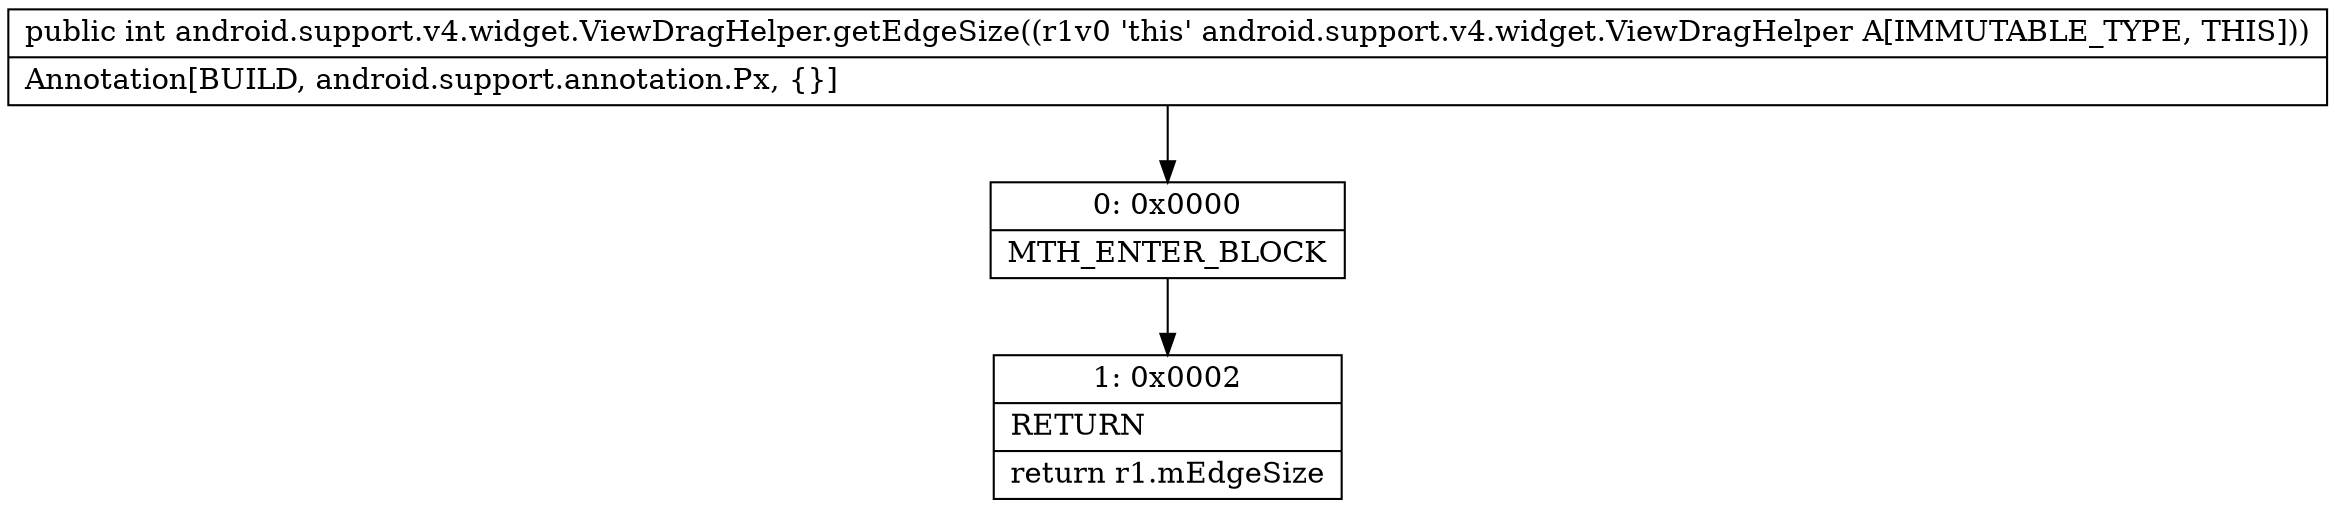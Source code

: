 digraph "CFG forandroid.support.v4.widget.ViewDragHelper.getEdgeSize()I" {
Node_0 [shape=record,label="{0\:\ 0x0000|MTH_ENTER_BLOCK\l}"];
Node_1 [shape=record,label="{1\:\ 0x0002|RETURN\l|return r1.mEdgeSize\l}"];
MethodNode[shape=record,label="{public int android.support.v4.widget.ViewDragHelper.getEdgeSize((r1v0 'this' android.support.v4.widget.ViewDragHelper A[IMMUTABLE_TYPE, THIS]))  | Annotation[BUILD, android.support.annotation.Px, \{\}]\l}"];
MethodNode -> Node_0;
Node_0 -> Node_1;
}

